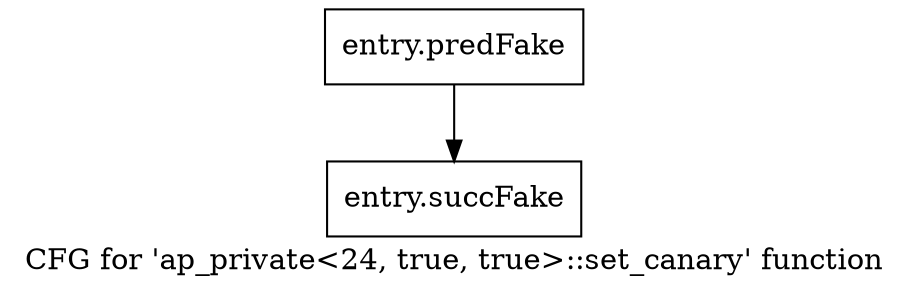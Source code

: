 digraph "CFG for 'ap_private\<24, true, true\>::set_canary' function" {
	label="CFG for 'ap_private\<24, true, true\>::set_canary' function";

	Node0x3ce73a0 [shape=record,filename="",linenumber="",label="{entry.predFake}"];
	Node0x3ce73a0 -> Node0x3eb1200[ callList="" memoryops="" filename="/tools/Xilinx/Vitis_HLS/2022.1/include/etc/ap_private.h" execusionnum="19200"];
	Node0x3eb1200 [shape=record,filename="/tools/Xilinx/Vitis_HLS/2022.1/include/etc/ap_private.h",linenumber="1431",label="{entry.succFake}"];
}
